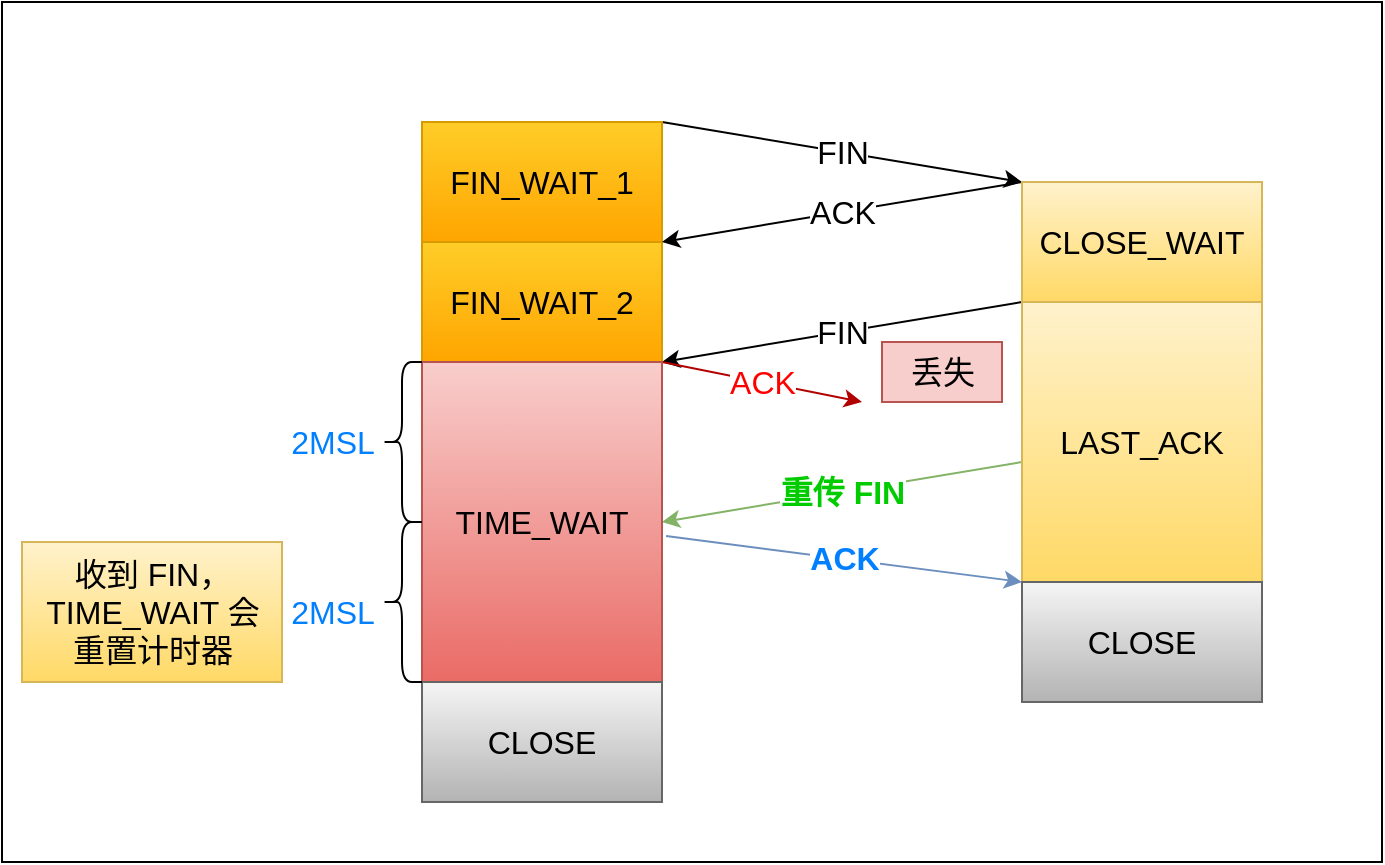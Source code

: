 <mxfile version="20.2.3" type="github">
  <diagram id="piSwDiF8sf1qK3T23KhI" name="第 1 页">
    <mxGraphModel dx="1773" dy="617" grid="1" gridSize="10" guides="1" tooltips="1" connect="1" arrows="1" fold="1" page="1" pageScale="1" pageWidth="827" pageHeight="1169" math="0" shadow="0">
      <root>
        <mxCell id="0" />
        <mxCell id="1" parent="0" />
        <mxCell id="krI1V-bd39DrFo4WC6sN-22" value="" style="rounded=0;whiteSpace=wrap;html=1;fontSize=16;fontColor=#007FFF;" vertex="1" parent="1">
          <mxGeometry x="-110" y="140" width="690" height="430" as="geometry" />
        </mxCell>
        <mxCell id="krI1V-bd39DrFo4WC6sN-10" value="FIN" style="rounded=0;orthogonalLoop=1;jettySize=auto;html=1;entryX=0;entryY=0;entryDx=0;entryDy=0;exitX=1;exitY=0;exitDx=0;exitDy=0;fontSize=16;" edge="1" parent="1" source="krI1V-bd39DrFo4WC6sN-2" target="krI1V-bd39DrFo4WC6sN-4">
          <mxGeometry relative="1" as="geometry" />
        </mxCell>
        <mxCell id="krI1V-bd39DrFo4WC6sN-2" value="FIN_WAIT_1" style="rounded=0;whiteSpace=wrap;html=1;fontSize=16;fillColor=#ffcd28;gradientColor=#ffa500;strokeColor=#d79b00;" vertex="1" parent="1">
          <mxGeometry x="100" y="200" width="120" height="60" as="geometry" />
        </mxCell>
        <mxCell id="krI1V-bd39DrFo4WC6sN-3" value="FIN_WAIT_2" style="rounded=0;whiteSpace=wrap;html=1;fontSize=16;fillColor=#ffcd28;gradientColor=#ffa500;strokeColor=#d79b00;" vertex="1" parent="1">
          <mxGeometry x="100" y="260" width="120" height="60" as="geometry" />
        </mxCell>
        <mxCell id="krI1V-bd39DrFo4WC6sN-11" value="ACK" style="edgeStyle=none;rounded=0;orthogonalLoop=1;jettySize=auto;html=1;entryX=1;entryY=0;entryDx=0;entryDy=0;exitX=0;exitY=0;exitDx=0;exitDy=0;fontSize=16;" edge="1" parent="1" source="krI1V-bd39DrFo4WC6sN-4" target="krI1V-bd39DrFo4WC6sN-3">
          <mxGeometry relative="1" as="geometry" />
        </mxCell>
        <mxCell id="krI1V-bd39DrFo4WC6sN-12" value="FIN" style="edgeStyle=none;rounded=0;orthogonalLoop=1;jettySize=auto;html=1;entryX=1;entryY=0;entryDx=0;entryDy=0;exitX=0;exitY=1;exitDx=0;exitDy=0;fontSize=16;" edge="1" parent="1" source="krI1V-bd39DrFo4WC6sN-4" target="krI1V-bd39DrFo4WC6sN-7">
          <mxGeometry relative="1" as="geometry" />
        </mxCell>
        <mxCell id="krI1V-bd39DrFo4WC6sN-4" value="CLOSE_WAIT" style="rounded=0;whiteSpace=wrap;html=1;fontSize=16;fillColor=#fff2cc;gradientColor=#ffd966;strokeColor=#d6b656;" vertex="1" parent="1">
          <mxGeometry x="400" y="230" width="120" height="60" as="geometry" />
        </mxCell>
        <mxCell id="krI1V-bd39DrFo4WC6sN-15" value="重传 FIN" style="edgeStyle=none;rounded=0;orthogonalLoop=1;jettySize=auto;html=1;entryX=1;entryY=0.5;entryDx=0;entryDy=0;fontSize=16;fillColor=#d5e8d4;gradientColor=#97d077;strokeColor=#82b366;fontColor=#00CC00;fontStyle=1" edge="1" parent="1" source="krI1V-bd39DrFo4WC6sN-5" target="krI1V-bd39DrFo4WC6sN-7">
          <mxGeometry relative="1" as="geometry" />
        </mxCell>
        <mxCell id="krI1V-bd39DrFo4WC6sN-5" value="LAST_ACK" style="rounded=0;whiteSpace=wrap;html=1;fontSize=16;fillColor=#fff2cc;gradientColor=#ffd966;strokeColor=#d6b656;" vertex="1" parent="1">
          <mxGeometry x="400" y="290" width="120" height="140" as="geometry" />
        </mxCell>
        <mxCell id="krI1V-bd39DrFo4WC6sN-6" value="CLOSE" style="rounded=0;whiteSpace=wrap;html=1;fontSize=16;fillColor=#f5f5f5;gradientColor=#b3b3b3;strokeColor=#666666;" vertex="1" parent="1">
          <mxGeometry x="400" y="430" width="120" height="60" as="geometry" />
        </mxCell>
        <mxCell id="krI1V-bd39DrFo4WC6sN-13" value="&lt;font color=&quot;#ff0000&quot;&gt;ACK&lt;/font&gt;" style="edgeStyle=none;rounded=0;orthogonalLoop=1;jettySize=auto;html=1;exitX=1;exitY=0;exitDx=0;exitDy=0;fontSize=16;fillColor=#e51400;strokeColor=#B20000;" edge="1" parent="1" source="krI1V-bd39DrFo4WC6sN-7">
          <mxGeometry relative="1" as="geometry">
            <mxPoint x="320" y="340" as="targetPoint" />
          </mxGeometry>
        </mxCell>
        <mxCell id="krI1V-bd39DrFo4WC6sN-14" value="ACK" style="edgeStyle=none;rounded=0;orthogonalLoop=1;jettySize=auto;html=1;entryX=0;entryY=0;entryDx=0;entryDy=0;exitX=1.017;exitY=0.544;exitDx=0;exitDy=0;fontSize=16;fontColor=#007FFF;fontStyle=1;fillColor=#dae8fc;gradientColor=#7ea6e0;strokeColor=#6c8ebf;exitPerimeter=0;" edge="1" parent="1" source="krI1V-bd39DrFo4WC6sN-7" target="krI1V-bd39DrFo4WC6sN-6">
          <mxGeometry relative="1" as="geometry" />
        </mxCell>
        <mxCell id="krI1V-bd39DrFo4WC6sN-7" value="TIME_WAIT" style="rounded=0;whiteSpace=wrap;html=1;fontSize=16;fillColor=#f8cecc;gradientColor=#ea6b66;strokeColor=#b85450;" vertex="1" parent="1">
          <mxGeometry x="100" y="320" width="120" height="160" as="geometry" />
        </mxCell>
        <mxCell id="krI1V-bd39DrFo4WC6sN-8" value="CLOSE" style="rounded=0;whiteSpace=wrap;html=1;fontSize=16;fillColor=#f5f5f5;gradientColor=#b3b3b3;strokeColor=#666666;" vertex="1" parent="1">
          <mxGeometry x="100" y="480" width="120" height="60" as="geometry" />
        </mxCell>
        <mxCell id="krI1V-bd39DrFo4WC6sN-16" value="丢失" style="text;html=1;align=center;verticalAlign=middle;resizable=0;points=[];autosize=1;strokeColor=#b85450;fillColor=#f8cecc;fontSize=16;" vertex="1" parent="1">
          <mxGeometry x="330" y="310" width="60" height="30" as="geometry" />
        </mxCell>
        <mxCell id="krI1V-bd39DrFo4WC6sN-17" value="" style="shape=curlyBracket;whiteSpace=wrap;html=1;rounded=1;fontSize=16;fontColor=#007FFF;" vertex="1" parent="1">
          <mxGeometry x="80" y="320" width="20" height="80" as="geometry" />
        </mxCell>
        <mxCell id="krI1V-bd39DrFo4WC6sN-18" value="2MSL" style="text;html=1;align=center;verticalAlign=middle;resizable=0;points=[];autosize=1;strokeColor=none;fillColor=none;fontSize=16;fontColor=#007FFF;" vertex="1" parent="1">
          <mxGeometry x="20" y="345" width="70" height="30" as="geometry" />
        </mxCell>
        <mxCell id="krI1V-bd39DrFo4WC6sN-19" value="" style="shape=curlyBracket;whiteSpace=wrap;html=1;rounded=1;fontSize=16;fontColor=#007FFF;" vertex="1" parent="1">
          <mxGeometry x="80" y="400" width="20" height="80" as="geometry" />
        </mxCell>
        <mxCell id="krI1V-bd39DrFo4WC6sN-20" value="2MSL" style="text;html=1;align=center;verticalAlign=middle;resizable=0;points=[];autosize=1;strokeColor=none;fillColor=none;fontSize=16;fontColor=#007FFF;" vertex="1" parent="1">
          <mxGeometry x="20" y="430" width="70" height="30" as="geometry" />
        </mxCell>
        <mxCell id="krI1V-bd39DrFo4WC6sN-21" value="收到 FIN，&lt;br&gt;TIME_WAIT 会&lt;br&gt;重置计时器" style="text;html=1;align=center;verticalAlign=middle;resizable=0;points=[];autosize=1;strokeColor=#d6b656;fillColor=#fff2cc;fontSize=16;gradientColor=#ffd966;" vertex="1" parent="1">
          <mxGeometry x="-100" y="410" width="130" height="70" as="geometry" />
        </mxCell>
      </root>
    </mxGraphModel>
  </diagram>
</mxfile>
